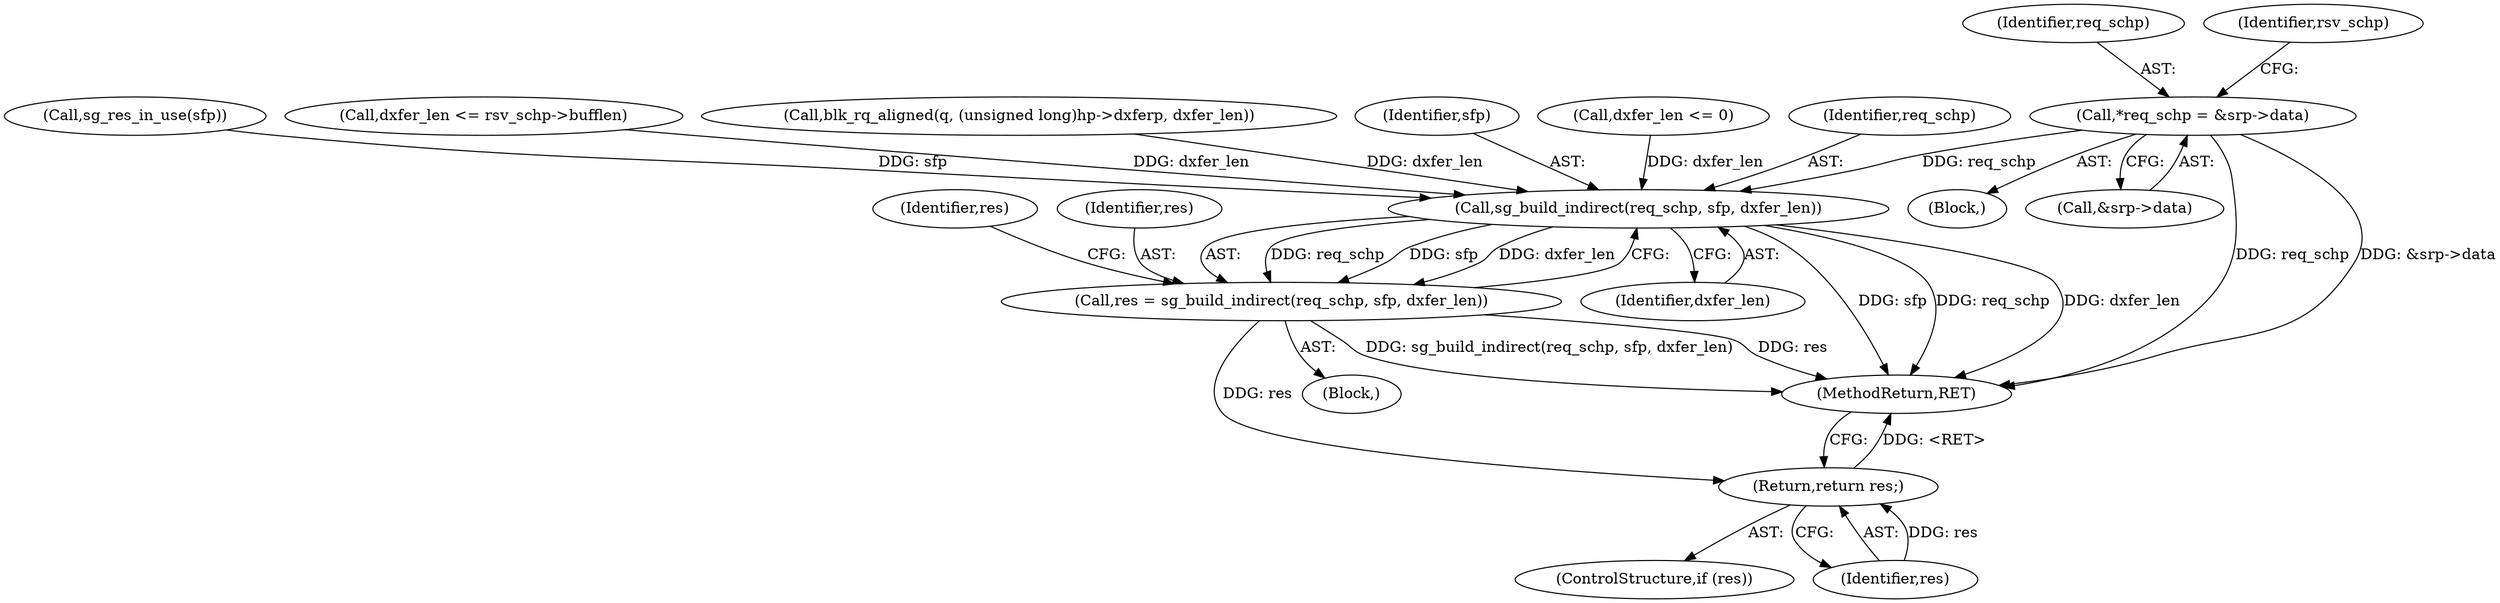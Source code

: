digraph "0_linux_fdc81f45e9f57858da6351836507fbcf1b7583ee@pointer" {
"1000141" [label="(Call,*req_schp = &srp->data)"];
"1000349" [label="(Call,sg_build_indirect(req_schp, sfp, dxfer_len))"];
"1000347" [label="(Call,res = sg_build_indirect(req_schp, sfp, dxfer_len))"];
"1000355" [label="(Return,return res;)"];
"1000334" [label="(Call,sg_res_in_use(sfp))"];
"1000336" [label="(Call,dxfer_len <= rsv_schp->bufflen)"];
"1000354" [label="(Identifier,res)"];
"1000141" [label="(Call,*req_schp = &srp->data)"];
"1000142" [label="(Identifier,req_schp)"];
"1000353" [label="(ControlStructure,if (res))"];
"1000348" [label="(Identifier,res)"];
"1000312" [label="(Call,blk_rq_aligned(q, (unsigned long)hp->dxferp, dxfer_len))"];
"1000346" [label="(Block,)"];
"1000351" [label="(Identifier,sfp)"];
"1000347" [label="(Call,res = sg_build_indirect(req_schp, sfp, dxfer_len))"];
"1000349" [label="(Call,sg_build_indirect(req_schp, sfp, dxfer_len))"];
"1000355" [label="(Return,return res;)"];
"1000356" [label="(Identifier,res)"];
"1000149" [label="(Identifier,rsv_schp)"];
"1000104" [label="(Block,)"];
"1000352" [label="(Identifier,dxfer_len)"];
"1000277" [label="(Call,dxfer_len <= 0)"];
"1000143" [label="(Call,&srp->data)"];
"1000507" [label="(MethodReturn,RET)"];
"1000350" [label="(Identifier,req_schp)"];
"1000141" -> "1000104"  [label="AST: "];
"1000141" -> "1000143"  [label="CFG: "];
"1000142" -> "1000141"  [label="AST: "];
"1000143" -> "1000141"  [label="AST: "];
"1000149" -> "1000141"  [label="CFG: "];
"1000141" -> "1000507"  [label="DDG: req_schp"];
"1000141" -> "1000507"  [label="DDG: &srp->data"];
"1000141" -> "1000349"  [label="DDG: req_schp"];
"1000349" -> "1000347"  [label="AST: "];
"1000349" -> "1000352"  [label="CFG: "];
"1000350" -> "1000349"  [label="AST: "];
"1000351" -> "1000349"  [label="AST: "];
"1000352" -> "1000349"  [label="AST: "];
"1000347" -> "1000349"  [label="CFG: "];
"1000349" -> "1000507"  [label="DDG: sfp"];
"1000349" -> "1000507"  [label="DDG: req_schp"];
"1000349" -> "1000507"  [label="DDG: dxfer_len"];
"1000349" -> "1000347"  [label="DDG: req_schp"];
"1000349" -> "1000347"  [label="DDG: sfp"];
"1000349" -> "1000347"  [label="DDG: dxfer_len"];
"1000334" -> "1000349"  [label="DDG: sfp"];
"1000312" -> "1000349"  [label="DDG: dxfer_len"];
"1000277" -> "1000349"  [label="DDG: dxfer_len"];
"1000336" -> "1000349"  [label="DDG: dxfer_len"];
"1000347" -> "1000346"  [label="AST: "];
"1000348" -> "1000347"  [label="AST: "];
"1000354" -> "1000347"  [label="CFG: "];
"1000347" -> "1000507"  [label="DDG: sg_build_indirect(req_schp, sfp, dxfer_len)"];
"1000347" -> "1000507"  [label="DDG: res"];
"1000347" -> "1000355"  [label="DDG: res"];
"1000355" -> "1000353"  [label="AST: "];
"1000355" -> "1000356"  [label="CFG: "];
"1000356" -> "1000355"  [label="AST: "];
"1000507" -> "1000355"  [label="CFG: "];
"1000355" -> "1000507"  [label="DDG: <RET>"];
"1000356" -> "1000355"  [label="DDG: res"];
}

